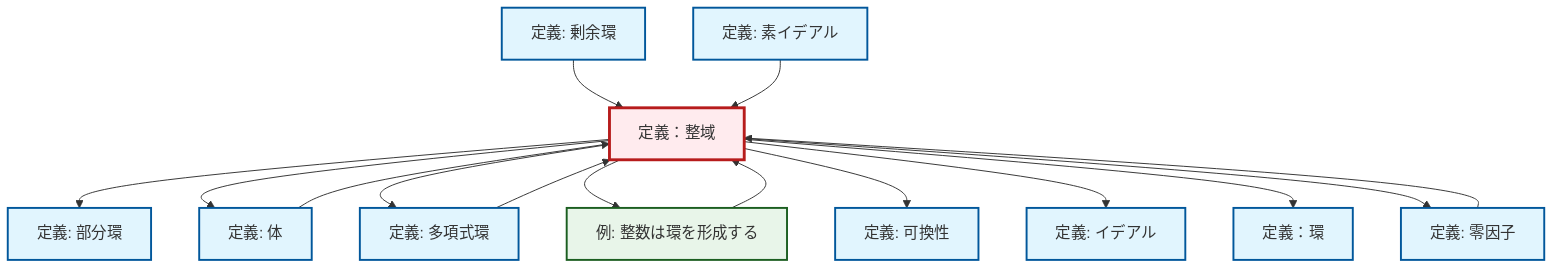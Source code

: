 graph TD
    classDef definition fill:#e1f5fe,stroke:#01579b,stroke-width:2px
    classDef theorem fill:#f3e5f5,stroke:#4a148c,stroke-width:2px
    classDef axiom fill:#fff3e0,stroke:#e65100,stroke-width:2px
    classDef example fill:#e8f5e9,stroke:#1b5e20,stroke-width:2px
    classDef current fill:#ffebee,stroke:#b71c1c,stroke-width:3px
    def-integral-domain["定義：整域"]:::definition
    def-commutativity["定義: 可換性"]:::definition
    def-subring["定義: 部分環"]:::definition
    def-prime-ideal["定義: 素イデアル"]:::definition
    def-quotient-ring["定義: 剰余環"]:::definition
    def-ideal["定義: イデアル"]:::definition
    def-polynomial-ring["定義: 多項式環"]:::definition
    def-ring["定義：環"]:::definition
    def-zero-divisor["定義: 零因子"]:::definition
    def-field["定義: 体"]:::definition
    ex-integers-ring["例: 整数は環を形成する"]:::example
    def-integral-domain --> def-subring
    def-polynomial-ring --> def-integral-domain
    def-quotient-ring --> def-integral-domain
    def-zero-divisor --> def-integral-domain
    def-integral-domain --> def-field
    def-integral-domain --> def-polynomial-ring
    def-integral-domain --> ex-integers-ring
    def-integral-domain --> def-commutativity
    def-prime-ideal --> def-integral-domain
    def-integral-domain --> def-ideal
    ex-integers-ring --> def-integral-domain
    def-field --> def-integral-domain
    def-integral-domain --> def-ring
    def-integral-domain --> def-zero-divisor
    class def-integral-domain current